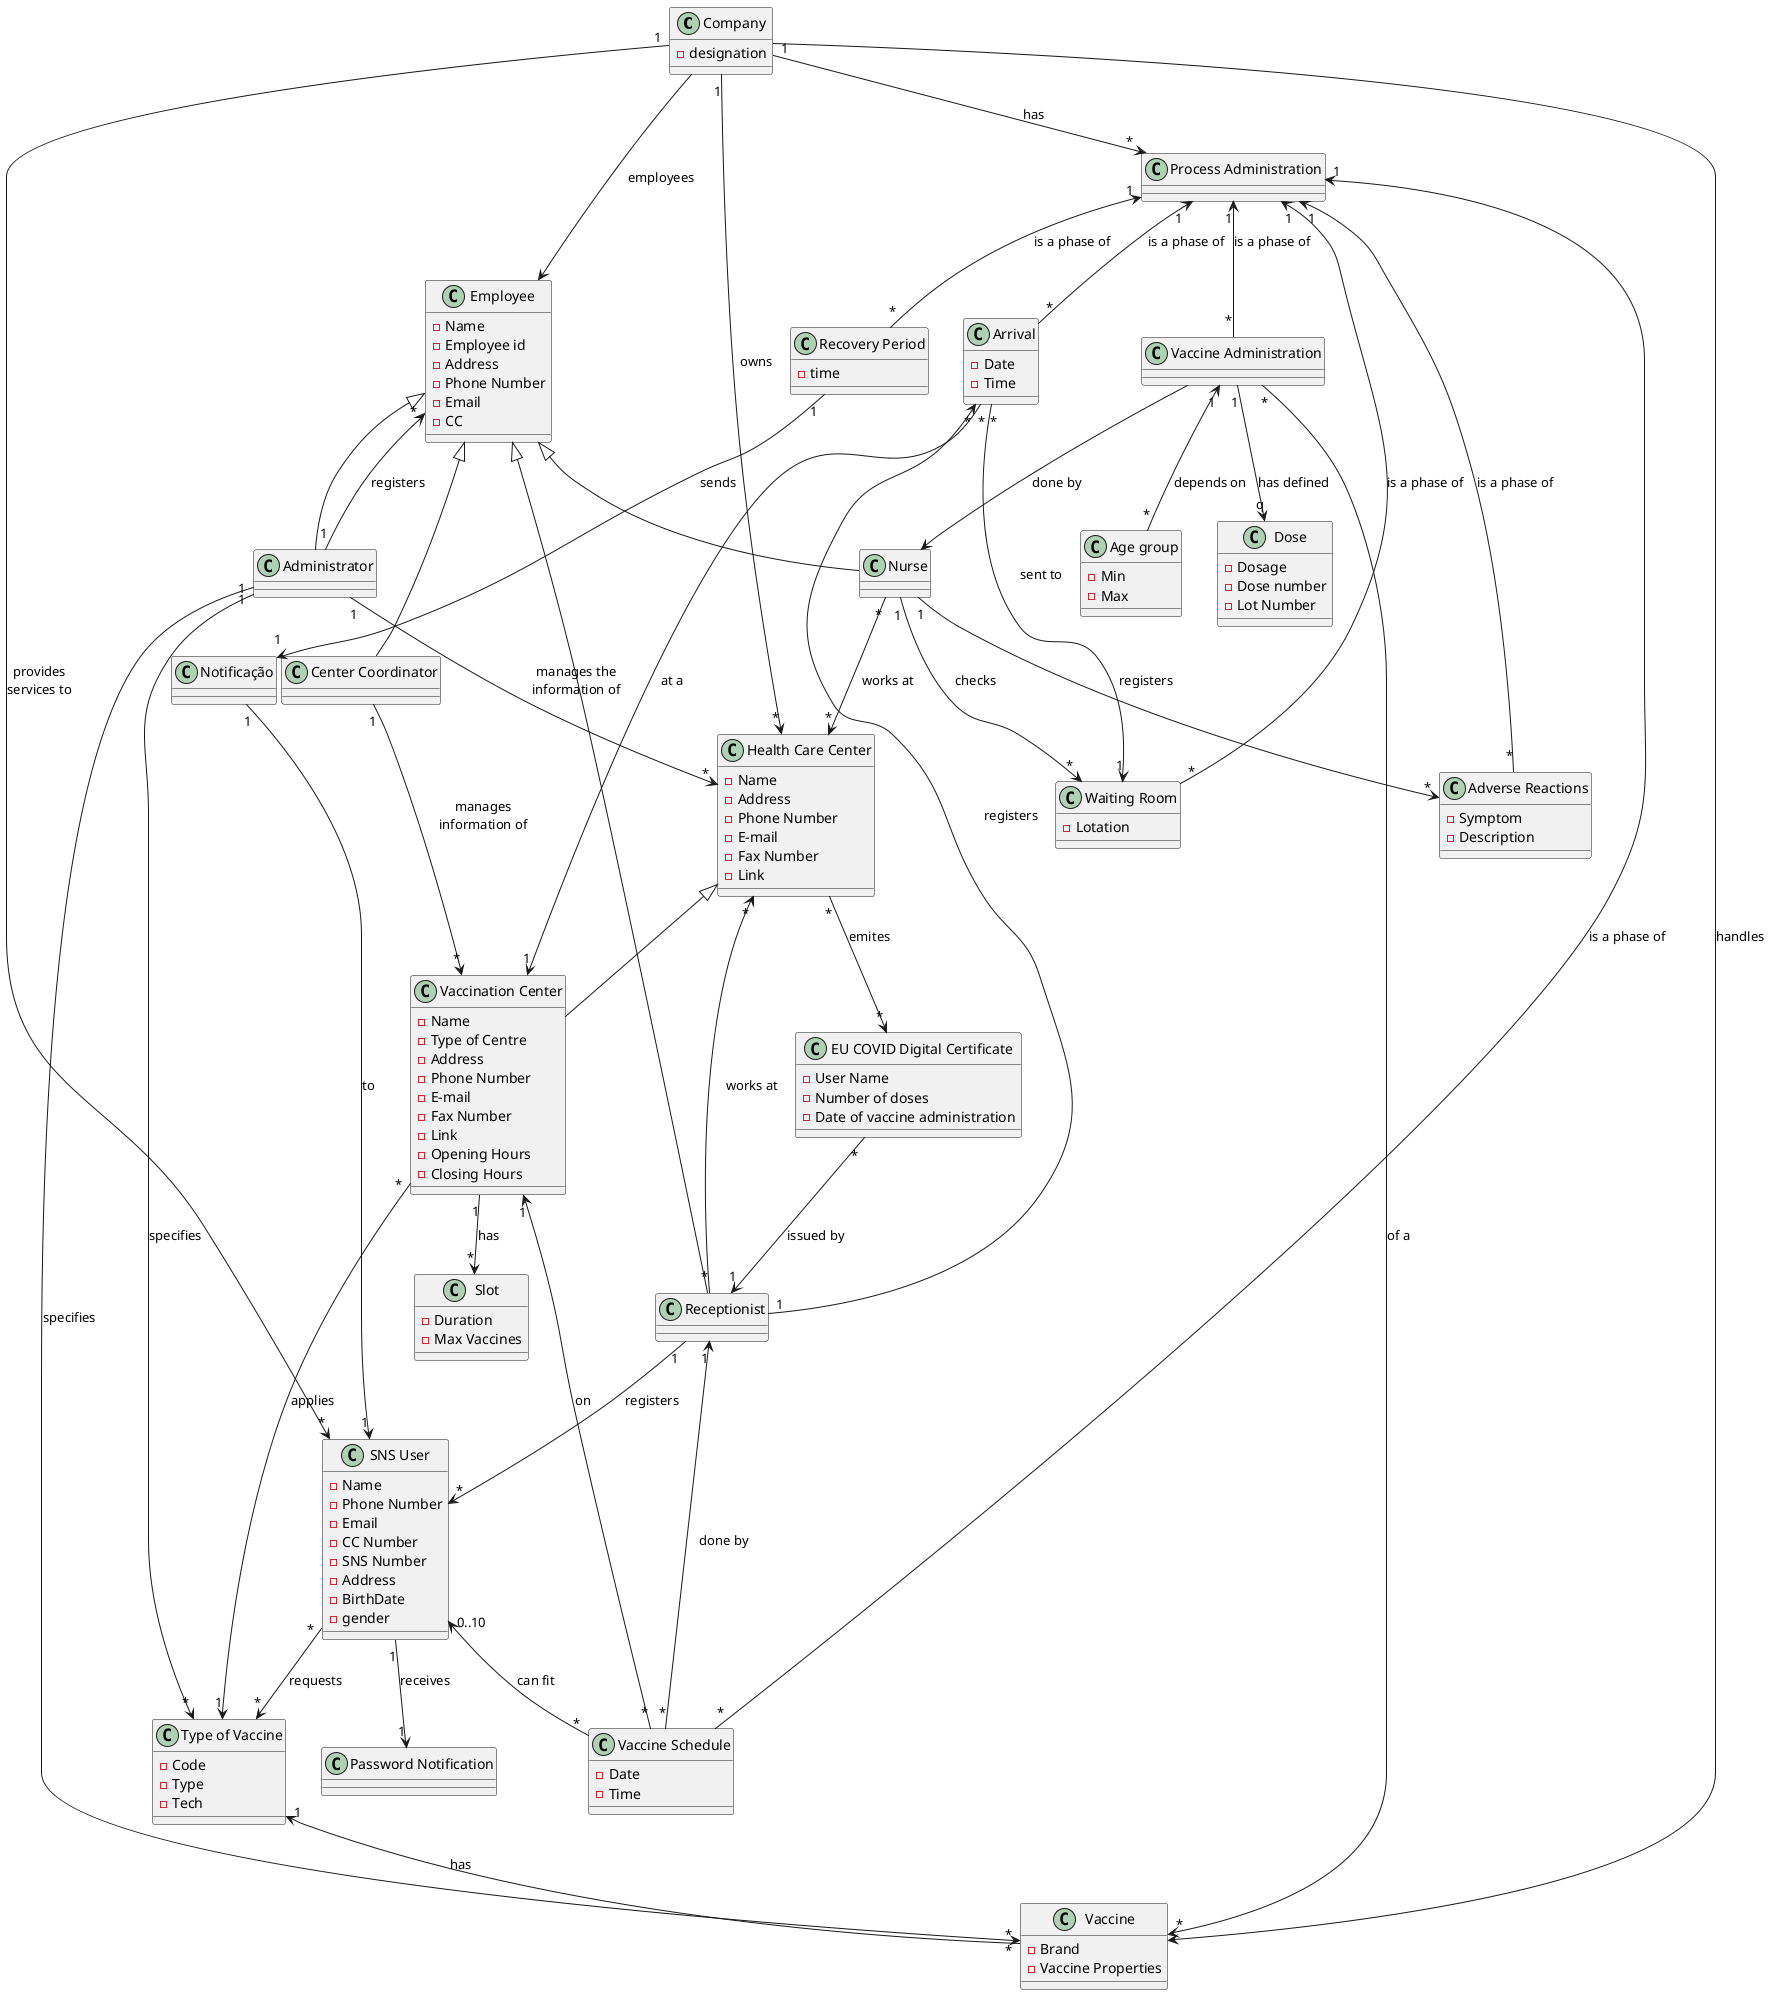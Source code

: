 @startuml
class "Company" as comp{
-designation
}

class "Employee" as E{
-Name
-Employee id
-Address
-Phone Number
-Email
-CC
}

class Administrator{
}
class "Process Administration" as proc{
}
class "Receptionist" as rec{
}
class "Center Coordinator" as coordinator{
}
class "Notificação" as not{
}
class "SNS User" as user{
-Name
-Phone Number
-Email
-CC Number
-SNS Number
-Address
-BirthDate
-gender
}

class "Password Notification" as pass{
}

class "Age group" as age{
-Min
-Max
}

class "Vaccination Center" as VC{
-Name
-Type of Centre
-Address
-Phone Number
-E-mail
-Fax Number
-Link
-Opening Hours
-Closing Hours
}

class "Slot"{
-Duration
-Max Vaccines
}

class "Recovery Period" as recovery{
-time
}

class "Waiting Room" as wait{
-Lotation
}
class "Arrival" as arrival{
-Date
-Time
}

class "Health Care Center" as HCC{
-Name
-Address
-Phone Number
-E-mail
-Fax Number
-Link
}
class Vaccine {
-Brand
-Vaccine Properties
}
class "Type of Vaccine" as type{
-Code
-Type
-Tech
}
class "Nurse" as nurse{
}
class "Vaccine Schedule" as schedule{
-Date
-Time
}


class "Vaccine Administration" as adminVac{
}
class "EU COVID Digital Certificate" as certificado{
-User Name
-Number of doses
-Date of vaccine administration
}
class "Adverse Reactions" as reaction {
-Symptom
-Description
}

class "Dose" as Do{
-Dosage
-Dose number
-Lot Number
}



comp-down->E: employees
comp-down->Vaccine: handles
Administrator-up-|>E
nurse-up-|>E
rec-up-|>E
coordinator-up-|>E

rec"1"-->"*"user:registers
Administrator"1"-->"*"HCC:  manages the\ninformation of
Administrator"1"-->"*"E:registers

VC-up-|>HCC
nurse"*"-->"*"HCC:works at
adminVac-->nurse:done by
HCC"*"<--"*"rec: works at
user "*"-->"*"type:requests
user"0..10"<--"*"schedule:can fit

VC"*"-->"1"type:applies

coordinator"1"-->"*"VC:manages\ninformation of

HCC"*"-->"*"certificado:emites

adminVac"*"-->"*"Vaccine:of a

certificado"*"-->"1"rec:issued by
VC"1"<--"*"schedule:on
schedule"*"-->"1"rec: done by

Vaccine"*"-up->"1"type: has
Administrator"1"-->"*"Vaccine:specifies
Administrator"1"-->"*"type:specifies
comp"1"-->"*"proc:has
comp"1"-->"*"user:provides\nservices to
comp"1"-->"*"HCC:owns

user"1"-->"1"pass:receives

proc"1"<-down-"*"arrival:is a phase of
proc"1"<-down-"*"reaction:is a phase of
arrival"*"-down->"1"wait:sent to
proc"1"<-down-"*"recovery:is a phase of
proc"1"<-down-"*"schedule:is a phase of
proc"1"<-down-"*"adminVac:is a phase of
proc"1"<-down-"*"wait:is a phase of

recovery"1"-down->"1"not:sends
not"1"-->"1"user:to
rec"1"-up->"*"arrival:registers
nurse"1"-->"*"wait:checks
nurse"1"-->"*"reaction:registers

arrival"*"-->"1"VC:at a

VC"1"-->"*"Slot:has

adminVac"1"-->"q"Do: has defined
adminVac"1"<-down-"*"age:depends on



@enduml